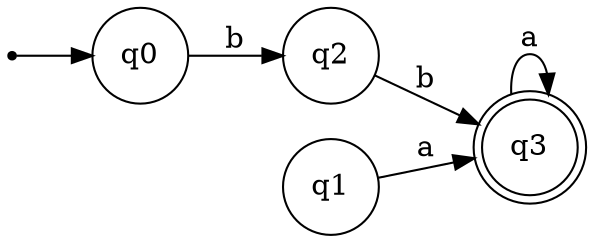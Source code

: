 strict digraph FSM {
	graph [rankdir=LR];
	node [shape=circle];
	null	[shape=point];
	null -> q0;
	q0 -> q2	[label=b];
	q3	[shape=doublecircle];
	q2 -> q3	[label=b];
	q1 -> q3	[label=a];
	q3 -> q3	[label=a];
}
